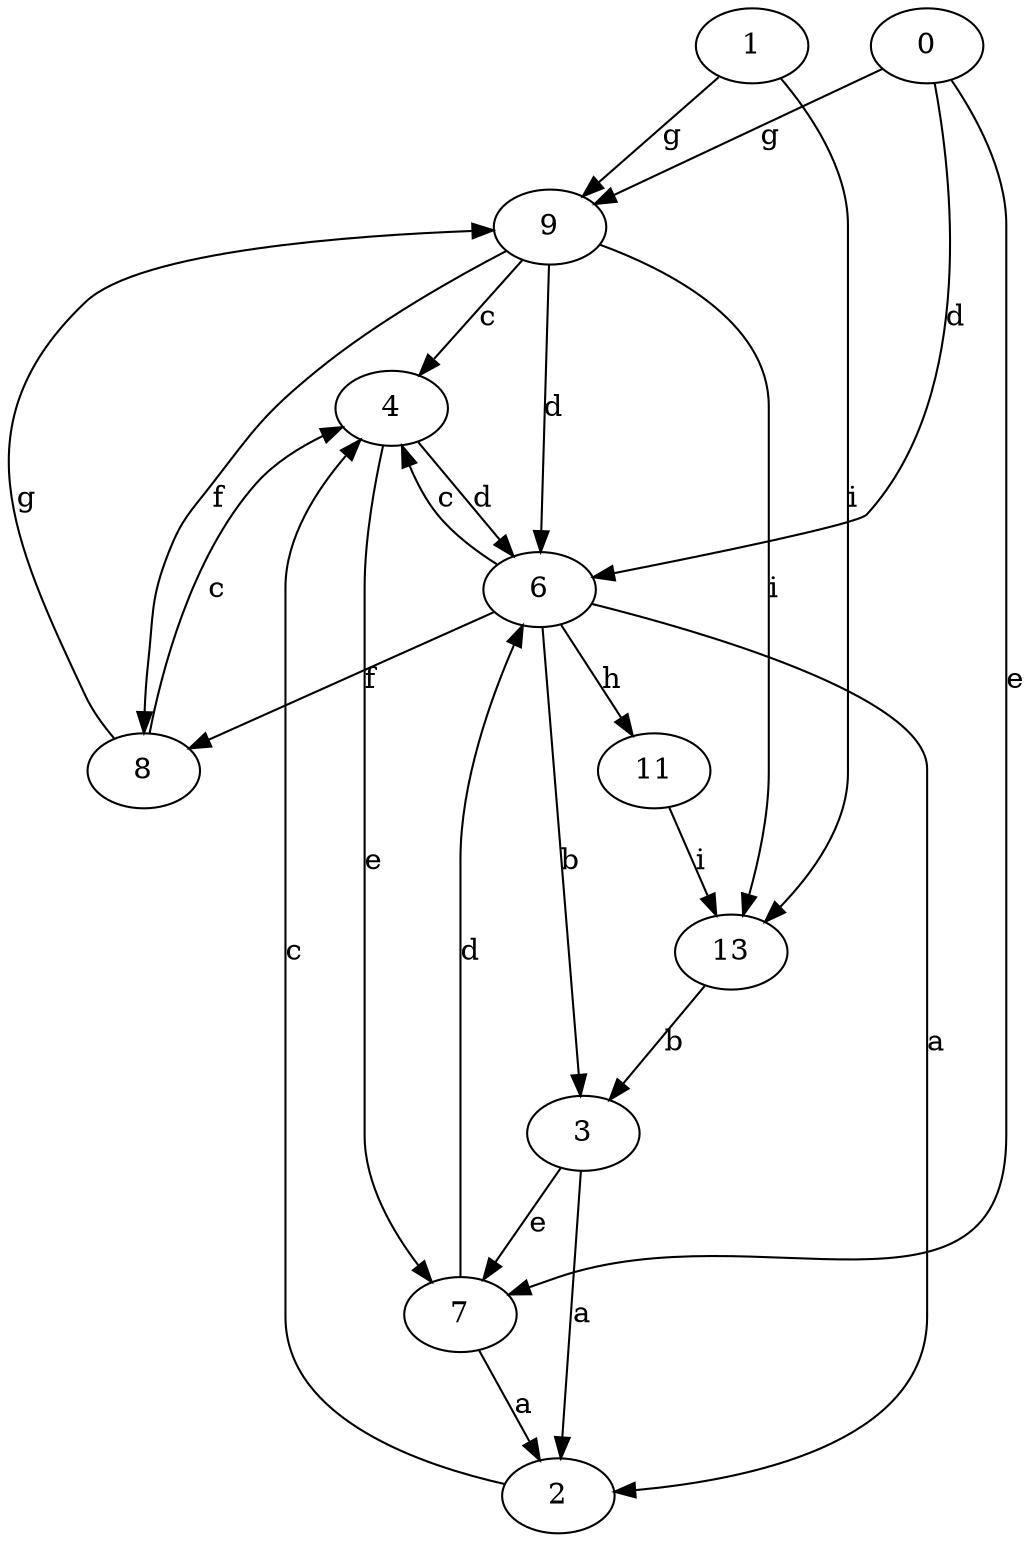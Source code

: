 strict digraph  {
1;
2;
3;
0;
4;
6;
7;
8;
9;
11;
13;
1 -> 9  [label=g];
1 -> 13  [label=i];
2 -> 4  [label=c];
3 -> 2  [label=a];
3 -> 7  [label=e];
0 -> 6  [label=d];
0 -> 7  [label=e];
0 -> 9  [label=g];
4 -> 6  [label=d];
4 -> 7  [label=e];
6 -> 2  [label=a];
6 -> 3  [label=b];
6 -> 4  [label=c];
6 -> 8  [label=f];
6 -> 11  [label=h];
7 -> 2  [label=a];
7 -> 6  [label=d];
8 -> 4  [label=c];
8 -> 9  [label=g];
9 -> 4  [label=c];
9 -> 6  [label=d];
9 -> 8  [label=f];
9 -> 13  [label=i];
11 -> 13  [label=i];
13 -> 3  [label=b];
}
